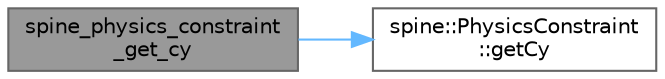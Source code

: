 digraph "spine_physics_constraint_get_cy"
{
 // LATEX_PDF_SIZE
  bgcolor="transparent";
  edge [fontname=Helvetica,fontsize=10,labelfontname=Helvetica,labelfontsize=10];
  node [fontname=Helvetica,fontsize=10,shape=box,height=0.2,width=0.4];
  rankdir="LR";
  Node1 [id="Node000001",label="spine_physics_constraint\l_get_cy",height=0.2,width=0.4,color="gray40", fillcolor="grey60", style="filled", fontcolor="black",tooltip=" "];
  Node1 -> Node2 [id="edge2_Node000001_Node000002",color="steelblue1",style="solid",tooltip=" "];
  Node2 [id="Node000002",label="spine::PhysicsConstraint\l::getCy",height=0.2,width=0.4,color="grey40", fillcolor="white", style="filled",URL="$classspine_1_1_physics_constraint.html#a95aaaaaca571ffe698df68c1238f53ca",tooltip=" "];
}
